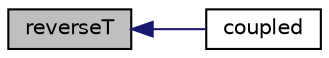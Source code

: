 digraph "reverseT"
{
  bgcolor="transparent";
  edge [fontname="Helvetica",fontsize="10",labelfontname="Helvetica",labelfontsize="10"];
  node [fontname="Helvetica",fontsize="10",shape=record];
  rankdir="LR";
  Node24 [label="reverseT",height=0.2,width=0.4,color="black", fillcolor="grey75", style="filled", fontcolor="black"];
  Node24 -> Node25 [dir="back",color="midnightblue",fontsize="10",style="solid",fontname="Helvetica"];
  Node25 [label="coupled",height=0.2,width=0.4,color="black",URL="$a23617.html#a39c01db0e66d00fe0621a0c7e5fc4ead",tooltip="Return true because this patch is coupled. "];
}
